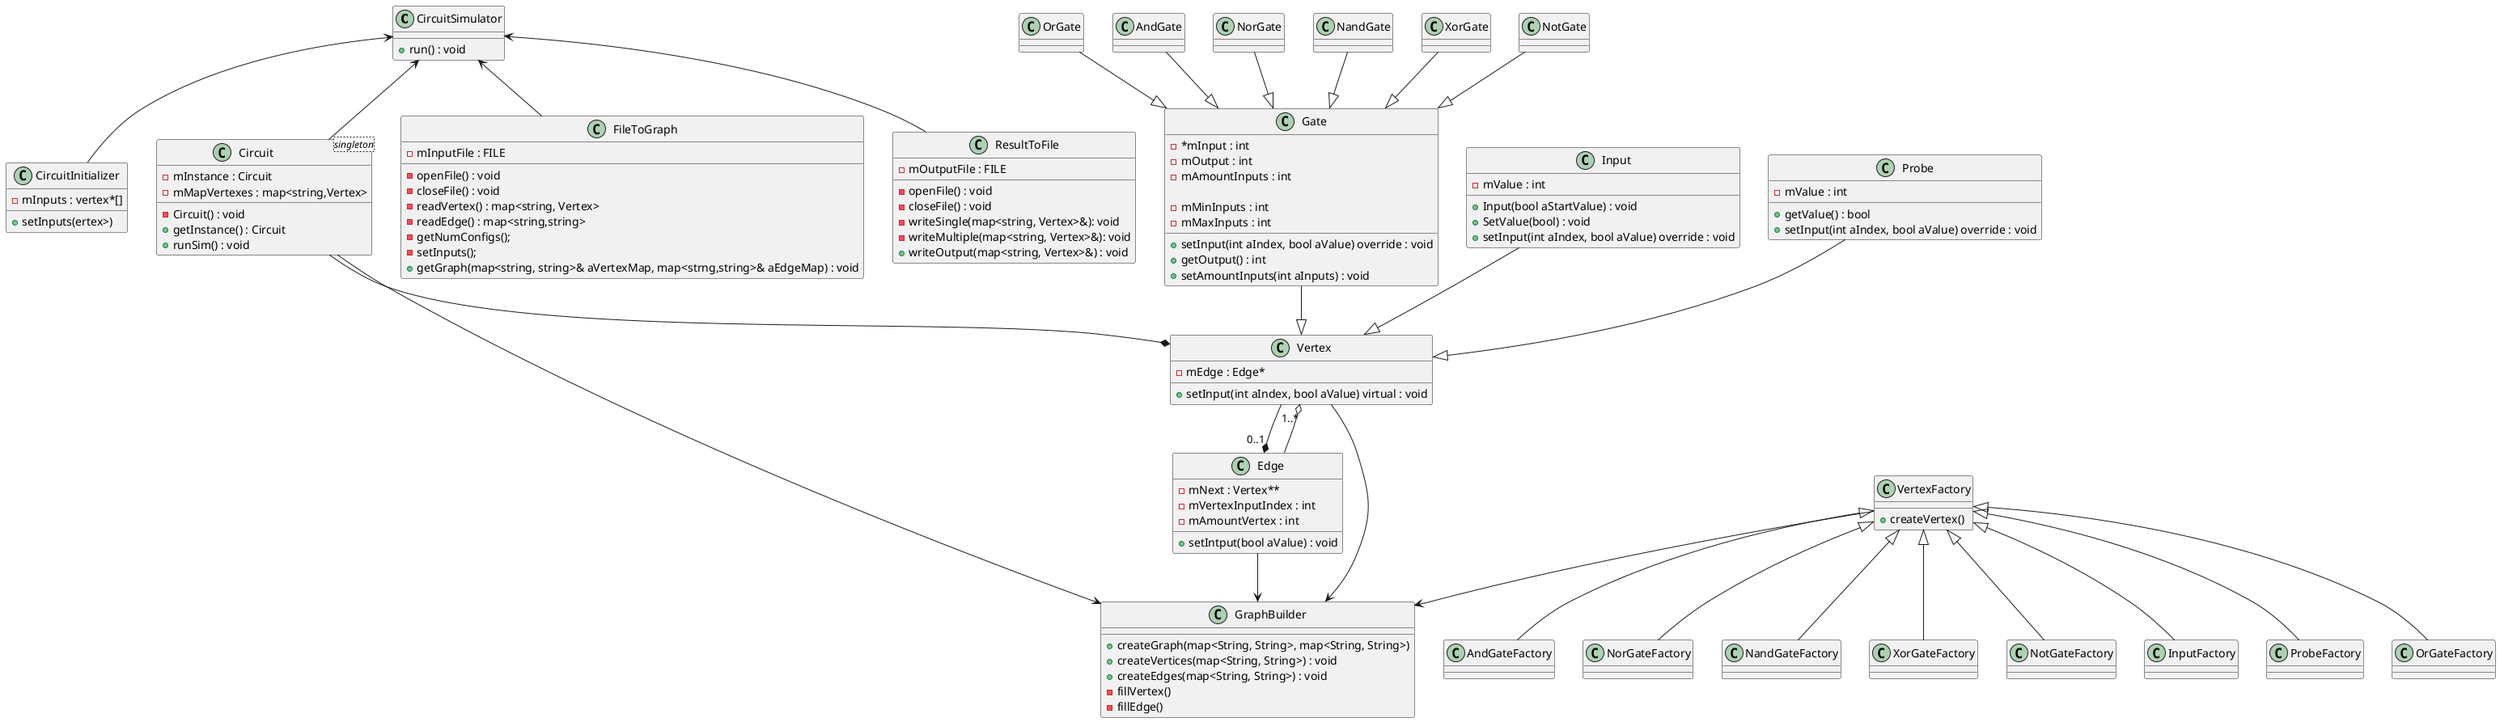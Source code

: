 @startuml classdiagram


class CircuitSimulator{
    + run() : void
}

class Circuit <singleton>{
    - mInstance : Circuit
    - mMapVertexes : map<string,Vertex>
    - Circuit() : void
    + getInstance() : Circuit
    + runSim() : void
}

class FileToGraph {
    - mInputFile : FILE

    - openFile() : void
    - closeFile() : void
    - readVertex() : map<string, Vertex>
    - readEdge() : map<string,string>
    - getNumConfigs();
    - setInputs();
    + getGraph(map<string, string>& aVertexMap, map<strng,string>& aEdgeMap) : void 
    ' vertexMap :first string name of vertex second string type

}

class ResultToFile {
    - mOutputFile : FILE

    - openFile() : void
    - closeFile() : void
    - writeSingle(map<string, Vertex>&): void
    - writeMultiple(map<string, Vertex>&): void
    + writeOutput(map<string, Vertex>&) : void
}

class CircuitInitializer{
    - mInputs : vertex*[]

    + setInputs(ertex>)
}

class OrGate{

}

class AndGate{

}

class NorGate{

}

class NandGate{

}

class XorGate{

}

class NotGate{

}

class Gate{
    - *mInput : int
    - mOutput : int
    - mAmountInputs : int

    - mMinInputs : int
    - mMaxInputs : int    

    + setInput(int aIndex, bool aValue) override : void
    + getOutput() : int
    + setAmountInputs(int aInputs) : void
}

class Vertex {
    - mEdge : Edge*

    + setInput(int aIndex, bool aValue) virtual : void
}

class Edge {
    - mNext : Vertex**
    - mVertexInputIndex : int
    - mAmountVertex : int

    + setIntput(bool aValue) : void
}

class Input {
    - mValue : int

    + Input(bool aStartValue) : void
    + SetValue(bool) : void
    + setInput(int aIndex, bool aValue) override : void

}

class Probe {
    - mValue : int

    + getValue() : bool
    + setInput(int aIndex, bool aValue) override : void
}

class VertexFactory{
    + createVertex()
}

class OrGateFactory{

}

class AndGateFactory{
    
}

class NorGateFactory{
    
}

class NandGateFactory{
    
}

class XorGateFactory{
    
}

class NotGateFactory{
    
}

class InputFactory{
    
}

class ProbeFactory{
    
}

class GraphBuilder {
    + createGraph(map<String, String>, map<String, String>)
    'Only create the vertices (for inputs: set the value)
    + createVertices(map<String, String>) : void
    'Create the edges and fill the corresponding vertex's pointer, then fill the edges pointers
    + createEdges(map<String, String>) : void
    - fillVertex()
    - fillEdge()
}

VertexFactory <|-- OrGateFactory
VertexFactory <|-- AndGateFactory
VertexFactory <|-- NorGateFactory
VertexFactory <|-- NandGateFactory
VertexFactory <|-- XorGateFactory
VertexFactory <|-- NotGateFactory
VertexFactory <|-- InputFactory
VertexFactory <|-- ProbeFactory

VertexFactory --> GraphBuilder
Vertex --> GraphBuilder
Edge --> GraphBuilder
Circuit --> GraphBuilder
Circuit --* Vertex

CircuitSimulator <-- FileToGraph
CircuitSimulator <-- ResultToFile
CircuitSimulator <-- Circuit
CircuitSimulator <-- CircuitInitializer

OrGate --|> Gate
NorGate --|> Gate
AndGate --|> Gate
NandGate --|> Gate
XorGate --|> Gate
NotGate --|> Gate

Gate --|> Vertex
Input --|> Vertex
Probe --|> Vertex

Vertex --* "0..1" Edge
Edge --o "1..*" Vertex

@enduml